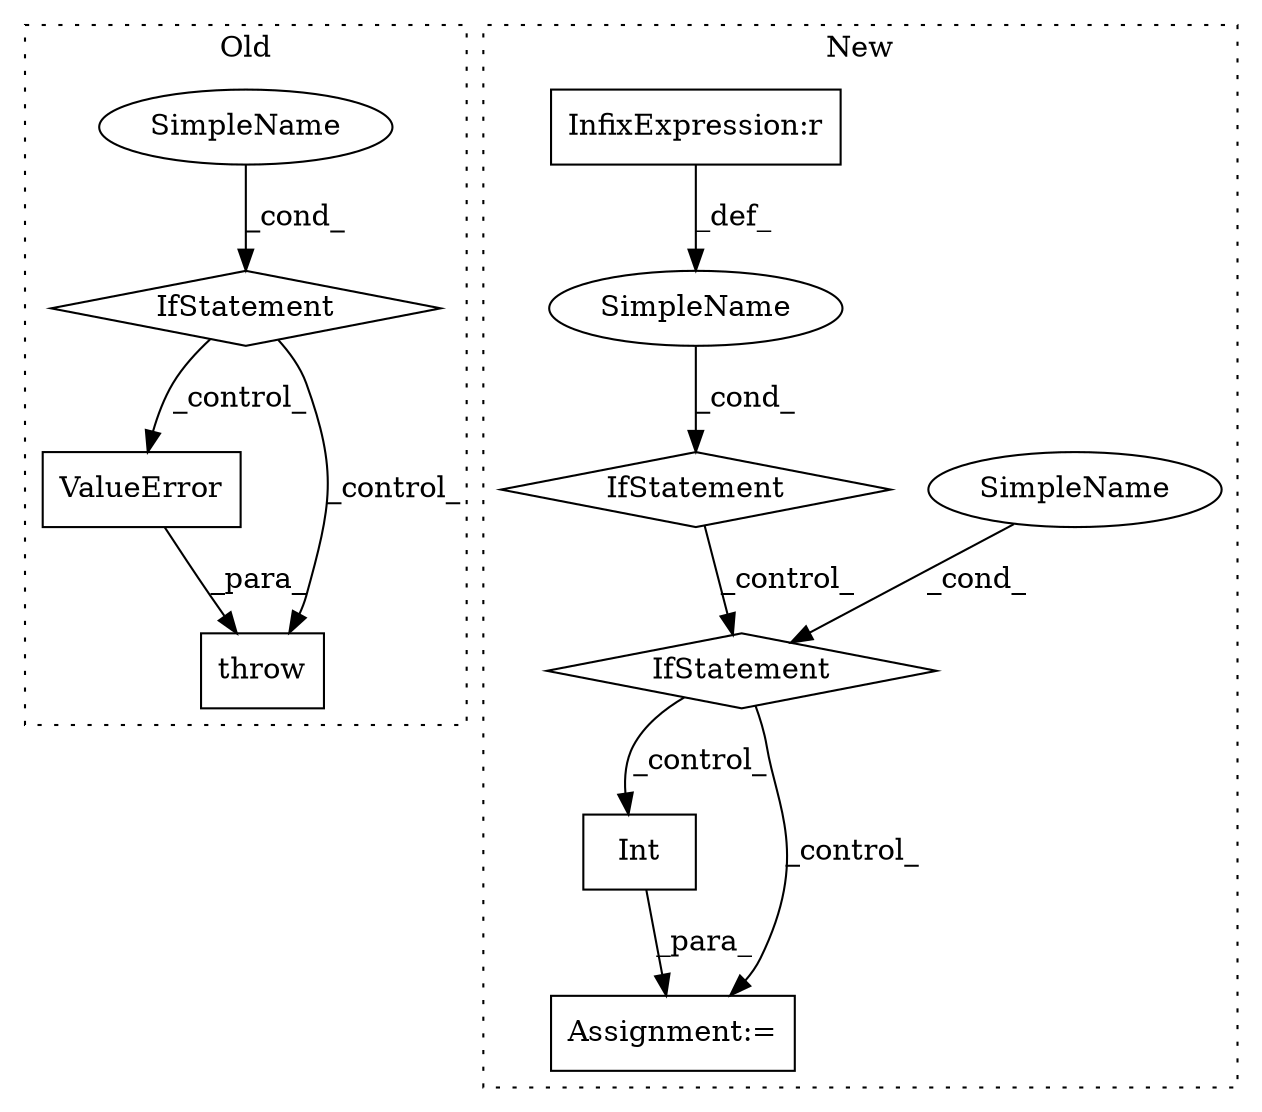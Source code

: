 digraph G {
subgraph cluster0 {
1 [label="ValueError" a="32" s="8039,8089" l="11,1" shape="box"];
3 [label="throw" a="53" s="8033" l="6" shape="box"];
4 [label="IfStatement" a="25" s="7616,7656" l="4,2" shape="diamond"];
5 [label="SimpleName" a="42" s="" l="" shape="ellipse"];
label = "Old";
style="dotted";
}
subgraph cluster1 {
2 [label="Int" a="32" s="13974,14003" l="4,1" shape="box"];
6 [label="Assignment:=" a="7" s="14462" l="1" shape="box"];
7 [label="IfStatement" a="25" s="13529,13553" l="4,2" shape="diamond"];
8 [label="SimpleName" a="42" s="" l="" shape="ellipse"];
9 [label="SimpleName" a="42" s="" l="" shape="ellipse"];
10 [label="IfStatement" a="25" s="13796,13833" l="4,2" shape="diamond"];
11 [label="InfixExpression:r" a="27" s="13549" l="3" shape="box"];
label = "New";
style="dotted";
}
1 -> 3 [label="_para_"];
2 -> 6 [label="_para_"];
4 -> 3 [label="_control_"];
4 -> 1 [label="_control_"];
5 -> 4 [label="_cond_"];
7 -> 10 [label="_control_"];
8 -> 10 [label="_cond_"];
9 -> 7 [label="_cond_"];
10 -> 2 [label="_control_"];
10 -> 6 [label="_control_"];
11 -> 9 [label="_def_"];
}